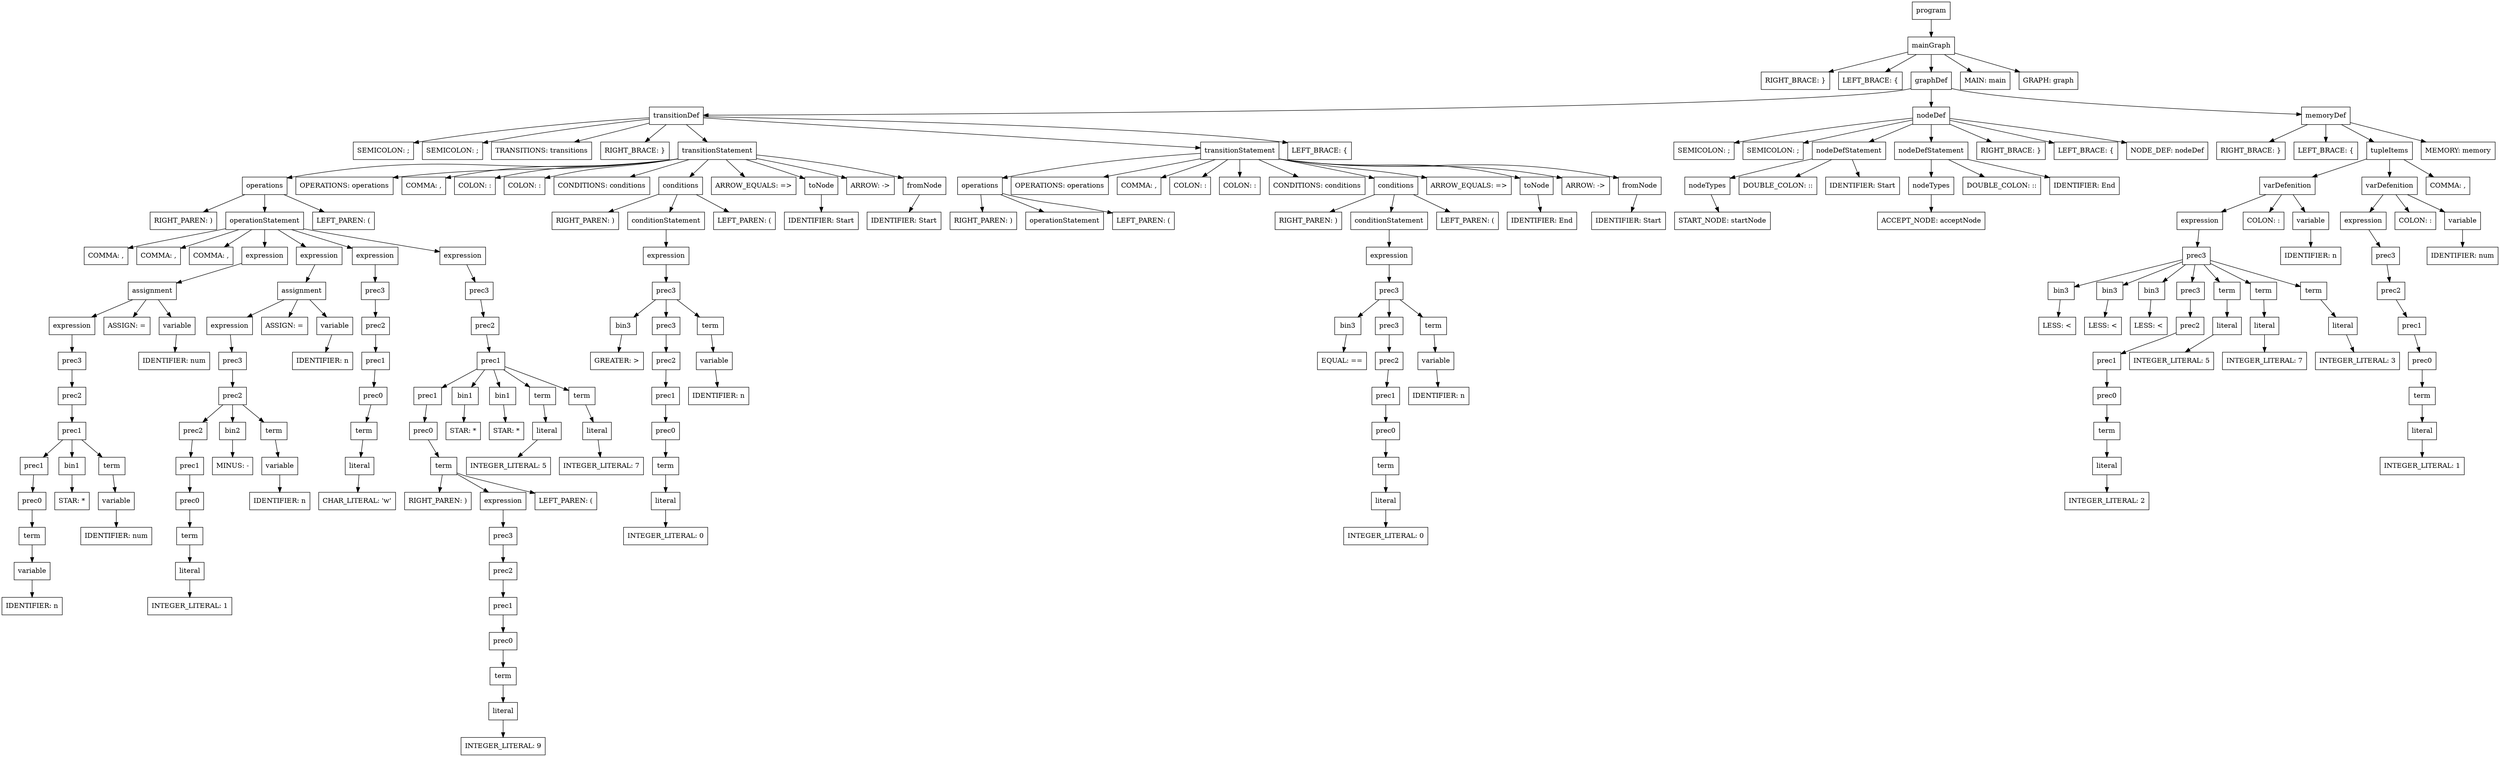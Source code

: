digraph ParseTree {
    node [shape=box];
    node0 [label="program"];
    node1 [label="mainGraph"];
    node0 -> node1;
    node2 [label="RIGHT_BRACE: }"];
    node1 -> node2;
    node3 [label="LEFT_BRACE: {"];
    node1 -> node3;
    node4 [label="graphDef"];
    node1 -> node4;
    node5 [label="transitionDef"];
    node4 -> node5;
    node6 [label="SEMICOLON: ;"];
    node5 -> node6;
    node7 [label="SEMICOLON: ;"];
    node5 -> node7;
    node8 [label="TRANSITIONS: transitions"];
    node5 -> node8;
    node9 [label="RIGHT_BRACE: }"];
    node5 -> node9;
    node10 [label="transitionStatement"];
    node5 -> node10;
    node11 [label="operations"];
    node10 -> node11;
    node12 [label="RIGHT_PAREN: )"];
    node11 -> node12;
    node13 [label="operationStatement"];
    node11 -> node13;
    node14 [label="COMMA: ,"];
    node13 -> node14;
    node15 [label="COMMA: ,"];
    node13 -> node15;
    node16 [label="COMMA: ,"];
    node13 -> node16;
    node17 [label="expression"];
    node13 -> node17;
    node18 [label="assignment"];
    node17 -> node18;
    node19 [label="expression"];
    node18 -> node19;
    node20 [label="prec3"];
    node19 -> node20;
    node21 [label="prec2"];
    node20 -> node21;
    node22 [label="prec1"];
    node21 -> node22;
    node23 [label="prec1"];
    node22 -> node23;
    node24 [label="prec0"];
    node23 -> node24;
    node25 [label="term"];
    node24 -> node25;
    node26 [label="variable"];
    node25 -> node26;
    node27 [label="IDENTIFIER: n"];
    node26 -> node27;
    node28 [label="bin1"];
    node22 -> node28;
    node29 [label="STAR: *"];
    node28 -> node29;
    node30 [label="term"];
    node22 -> node30;
    node31 [label="variable"];
    node30 -> node31;
    node32 [label="IDENTIFIER: num"];
    node31 -> node32;
    node33 [label="ASSIGN: ="];
    node18 -> node33;
    node34 [label="variable"];
    node18 -> node34;
    node35 [label="IDENTIFIER: num"];
    node34 -> node35;
    node36 [label="expression"];
    node13 -> node36;
    node37 [label="assignment"];
    node36 -> node37;
    node38 [label="expression"];
    node37 -> node38;
    node39 [label="prec3"];
    node38 -> node39;
    node40 [label="prec2"];
    node39 -> node40;
    node41 [label="prec2"];
    node40 -> node41;
    node42 [label="prec1"];
    node41 -> node42;
    node43 [label="prec0"];
    node42 -> node43;
    node44 [label="term"];
    node43 -> node44;
    node45 [label="literal"];
    node44 -> node45;
    node46 [label="INTEGER_LITERAL: 1"];
    node45 -> node46;
    node47 [label="bin2"];
    node40 -> node47;
    node48 [label="MINUS: -"];
    node47 -> node48;
    node49 [label="term"];
    node40 -> node49;
    node50 [label="variable"];
    node49 -> node50;
    node51 [label="IDENTIFIER: n"];
    node50 -> node51;
    node52 [label="ASSIGN: ="];
    node37 -> node52;
    node53 [label="variable"];
    node37 -> node53;
    node54 [label="IDENTIFIER: n"];
    node53 -> node54;
    node55 [label="expression"];
    node13 -> node55;
    node56 [label="prec3"];
    node55 -> node56;
    node57 [label="prec2"];
    node56 -> node57;
    node58 [label="prec1"];
    node57 -> node58;
    node59 [label="prec0"];
    node58 -> node59;
    node60 [label="term"];
    node59 -> node60;
    node61 [label="literal"];
    node60 -> node61;
    node62 [label="CHAR_LITERAL: 'w'"];
    node61 -> node62;
    node63 [label="expression"];
    node13 -> node63;
    node64 [label="prec3"];
    node63 -> node64;
    node65 [label="prec2"];
    node64 -> node65;
    node66 [label="prec1"];
    node65 -> node66;
    node67 [label="prec1"];
    node66 -> node67;
    node68 [label="prec0"];
    node67 -> node68;
    node69 [label="term"];
    node68 -> node69;
    node70 [label="RIGHT_PAREN: )"];
    node69 -> node70;
    node71 [label="expression"];
    node69 -> node71;
    node72 [label="prec3"];
    node71 -> node72;
    node73 [label="prec2"];
    node72 -> node73;
    node74 [label="prec1"];
    node73 -> node74;
    node75 [label="prec0"];
    node74 -> node75;
    node76 [label="term"];
    node75 -> node76;
    node77 [label="literal"];
    node76 -> node77;
    node78 [label="INTEGER_LITERAL: 9"];
    node77 -> node78;
    node79 [label="LEFT_PAREN: ("];
    node69 -> node79;
    node80 [label="bin1"];
    node66 -> node80;
    node81 [label="STAR: *"];
    node80 -> node81;
    node82 [label="bin1"];
    node66 -> node82;
    node83 [label="STAR: *"];
    node82 -> node83;
    node84 [label="term"];
    node66 -> node84;
    node85 [label="literal"];
    node84 -> node85;
    node86 [label="INTEGER_LITERAL: 5"];
    node85 -> node86;
    node87 [label="term"];
    node66 -> node87;
    node88 [label="literal"];
    node87 -> node88;
    node89 [label="INTEGER_LITERAL: 7"];
    node88 -> node89;
    node90 [label="LEFT_PAREN: ("];
    node11 -> node90;
    node91 [label="OPERATIONS: operations"];
    node10 -> node91;
    node92 [label="COMMA: ,"];
    node10 -> node92;
    node93 [label="COLON: :"];
    node10 -> node93;
    node94 [label="COLON: :"];
    node10 -> node94;
    node95 [label="CONDITIONS: conditions"];
    node10 -> node95;
    node96 [label="conditions"];
    node10 -> node96;
    node97 [label="RIGHT_PAREN: )"];
    node96 -> node97;
    node98 [label="conditionStatement"];
    node96 -> node98;
    node99 [label="expression"];
    node98 -> node99;
    node100 [label="prec3"];
    node99 -> node100;
    node101 [label="bin3"];
    node100 -> node101;
    node102 [label="GREATER: >"];
    node101 -> node102;
    node103 [label="prec3"];
    node100 -> node103;
    node104 [label="prec2"];
    node103 -> node104;
    node105 [label="prec1"];
    node104 -> node105;
    node106 [label="prec0"];
    node105 -> node106;
    node107 [label="term"];
    node106 -> node107;
    node108 [label="literal"];
    node107 -> node108;
    node109 [label="INTEGER_LITERAL: 0"];
    node108 -> node109;
    node110 [label="term"];
    node100 -> node110;
    node111 [label="variable"];
    node110 -> node111;
    node112 [label="IDENTIFIER: n"];
    node111 -> node112;
    node113 [label="LEFT_PAREN: ("];
    node96 -> node113;
    node114 [label="ARROW_EQUALS: =>"];
    node10 -> node114;
    node115 [label="toNode"];
    node10 -> node115;
    node116 [label="IDENTIFIER: Start"];
    node115 -> node116;
    node117 [label="ARROW: ->"];
    node10 -> node117;
    node118 [label="fromNode"];
    node10 -> node118;
    node119 [label="IDENTIFIER: Start"];
    node118 -> node119;
    node120 [label="transitionStatement"];
    node5 -> node120;
    node121 [label="operations"];
    node120 -> node121;
    node122 [label="RIGHT_PAREN: )"];
    node121 -> node122;
    node123 [label="operationStatement"];
    node121 -> node123;
    node124 [label="LEFT_PAREN: ("];
    node121 -> node124;
    node125 [label="OPERATIONS: operations"];
    node120 -> node125;
    node126 [label="COMMA: ,"];
    node120 -> node126;
    node127 [label="COLON: :"];
    node120 -> node127;
    node128 [label="COLON: :"];
    node120 -> node128;
    node129 [label="CONDITIONS: conditions"];
    node120 -> node129;
    node130 [label="conditions"];
    node120 -> node130;
    node131 [label="RIGHT_PAREN: )"];
    node130 -> node131;
    node132 [label="conditionStatement"];
    node130 -> node132;
    node133 [label="expression"];
    node132 -> node133;
    node134 [label="prec3"];
    node133 -> node134;
    node135 [label="bin3"];
    node134 -> node135;
    node136 [label="EQUAL: =="];
    node135 -> node136;
    node137 [label="prec3"];
    node134 -> node137;
    node138 [label="prec2"];
    node137 -> node138;
    node139 [label="prec1"];
    node138 -> node139;
    node140 [label="prec0"];
    node139 -> node140;
    node141 [label="term"];
    node140 -> node141;
    node142 [label="literal"];
    node141 -> node142;
    node143 [label="INTEGER_LITERAL: 0"];
    node142 -> node143;
    node144 [label="term"];
    node134 -> node144;
    node145 [label="variable"];
    node144 -> node145;
    node146 [label="IDENTIFIER: n"];
    node145 -> node146;
    node147 [label="LEFT_PAREN: ("];
    node130 -> node147;
    node148 [label="ARROW_EQUALS: =>"];
    node120 -> node148;
    node149 [label="toNode"];
    node120 -> node149;
    node150 [label="IDENTIFIER: End"];
    node149 -> node150;
    node151 [label="ARROW: ->"];
    node120 -> node151;
    node152 [label="fromNode"];
    node120 -> node152;
    node153 [label="IDENTIFIER: Start"];
    node152 -> node153;
    node154 [label="LEFT_BRACE: {"];
    node5 -> node154;
    node155 [label="nodeDef"];
    node4 -> node155;
    node156 [label="SEMICOLON: ;"];
    node155 -> node156;
    node157 [label="SEMICOLON: ;"];
    node155 -> node157;
    node158 [label="nodeDefStatement"];
    node155 -> node158;
    node159 [label="nodeTypes"];
    node158 -> node159;
    node160 [label="START_NODE: startNode"];
    node159 -> node160;
    node161 [label="DOUBLE_COLON: ::"];
    node158 -> node161;
    node162 [label="IDENTIFIER: Start"];
    node158 -> node162;
    node163 [label="nodeDefStatement"];
    node155 -> node163;
    node164 [label="nodeTypes"];
    node163 -> node164;
    node165 [label="ACCEPT_NODE: acceptNode"];
    node164 -> node165;
    node166 [label="DOUBLE_COLON: ::"];
    node163 -> node166;
    node167 [label="IDENTIFIER: End"];
    node163 -> node167;
    node168 [label="RIGHT_BRACE: }"];
    node155 -> node168;
    node169 [label="LEFT_BRACE: {"];
    node155 -> node169;
    node170 [label="NODE_DEF: nodeDef"];
    node155 -> node170;
    node171 [label="memoryDef"];
    node4 -> node171;
    node172 [label="RIGHT_BRACE: }"];
    node171 -> node172;
    node173 [label="LEFT_BRACE: {"];
    node171 -> node173;
    node174 [label="tupleItems"];
    node171 -> node174;
    node175 [label="varDefenition"];
    node174 -> node175;
    node176 [label="expression"];
    node175 -> node176;
    node177 [label="prec3"];
    node176 -> node177;
    node178 [label="bin3"];
    node177 -> node178;
    node179 [label="LESS: <"];
    node178 -> node179;
    node180 [label="bin3"];
    node177 -> node180;
    node181 [label="LESS: <"];
    node180 -> node181;
    node182 [label="bin3"];
    node177 -> node182;
    node183 [label="LESS: <"];
    node182 -> node183;
    node184 [label="prec3"];
    node177 -> node184;
    node185 [label="prec2"];
    node184 -> node185;
    node186 [label="prec1"];
    node185 -> node186;
    node187 [label="prec0"];
    node186 -> node187;
    node188 [label="term"];
    node187 -> node188;
    node189 [label="literal"];
    node188 -> node189;
    node190 [label="INTEGER_LITERAL: 2"];
    node189 -> node190;
    node191 [label="term"];
    node177 -> node191;
    node192 [label="literal"];
    node191 -> node192;
    node193 [label="INTEGER_LITERAL: 5"];
    node192 -> node193;
    node194 [label="term"];
    node177 -> node194;
    node195 [label="literal"];
    node194 -> node195;
    node196 [label="INTEGER_LITERAL: 7"];
    node195 -> node196;
    node197 [label="term"];
    node177 -> node197;
    node198 [label="literal"];
    node197 -> node198;
    node199 [label="INTEGER_LITERAL: 3"];
    node198 -> node199;
    node200 [label="COLON: :"];
    node175 -> node200;
    node201 [label="variable"];
    node175 -> node201;
    node202 [label="IDENTIFIER: n"];
    node201 -> node202;
    node203 [label="varDefenition"];
    node174 -> node203;
    node204 [label="expression"];
    node203 -> node204;
    node205 [label="prec3"];
    node204 -> node205;
    node206 [label="prec2"];
    node205 -> node206;
    node207 [label="prec1"];
    node206 -> node207;
    node208 [label="prec0"];
    node207 -> node208;
    node209 [label="term"];
    node208 -> node209;
    node210 [label="literal"];
    node209 -> node210;
    node211 [label="INTEGER_LITERAL: 1"];
    node210 -> node211;
    node212 [label="COLON: :"];
    node203 -> node212;
    node213 [label="variable"];
    node203 -> node213;
    node214 [label="IDENTIFIER: num"];
    node213 -> node214;
    node215 [label="COMMA: ,"];
    node174 -> node215;
    node216 [label="MEMORY: memory"];
    node171 -> node216;
    node217 [label="MAIN: main"];
    node1 -> node217;
    node218 [label="GRAPH: graph"];
    node1 -> node218;
}
